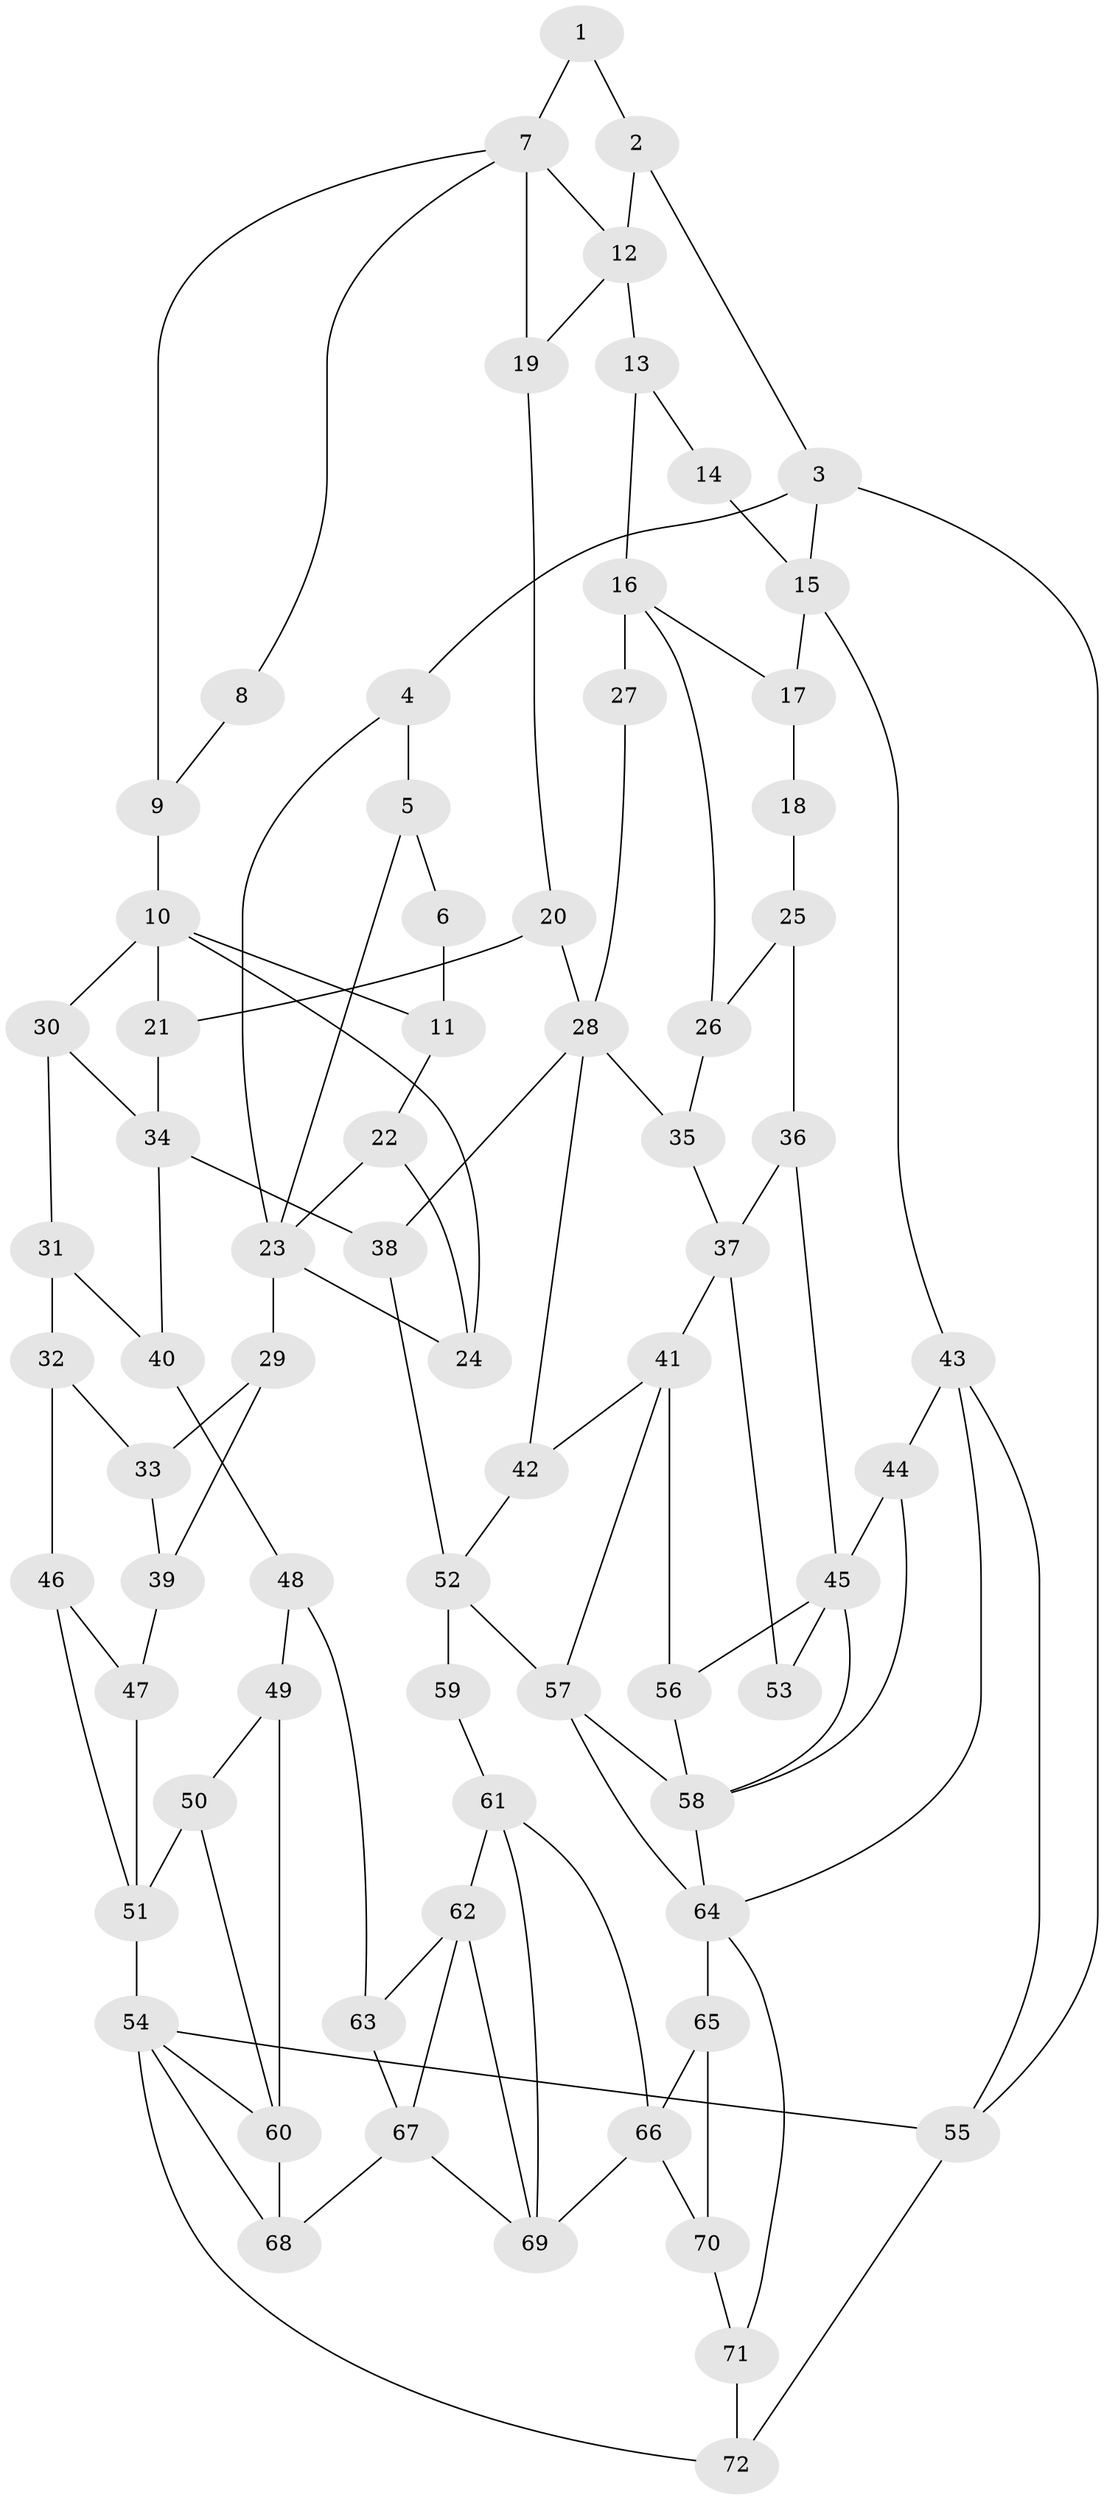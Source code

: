 // original degree distribution, {3: 0.013888888888888888, 4: 0.2777777777777778, 6: 0.2638888888888889, 5: 0.4444444444444444}
// Generated by graph-tools (version 1.1) at 2025/38/03/09/25 02:38:51]
// undirected, 72 vertices, 121 edges
graph export_dot {
graph [start="1"]
  node [color=gray90,style=filled];
  1;
  2;
  3;
  4;
  5;
  6;
  7;
  8;
  9;
  10;
  11;
  12;
  13;
  14;
  15;
  16;
  17;
  18;
  19;
  20;
  21;
  22;
  23;
  24;
  25;
  26;
  27;
  28;
  29;
  30;
  31;
  32;
  33;
  34;
  35;
  36;
  37;
  38;
  39;
  40;
  41;
  42;
  43;
  44;
  45;
  46;
  47;
  48;
  49;
  50;
  51;
  52;
  53;
  54;
  55;
  56;
  57;
  58;
  59;
  60;
  61;
  62;
  63;
  64;
  65;
  66;
  67;
  68;
  69;
  70;
  71;
  72;
  1 -- 2 [weight=1.0];
  1 -- 7 [weight=1.0];
  2 -- 3 [weight=1.0];
  2 -- 12 [weight=1.0];
  3 -- 4 [weight=1.0];
  3 -- 15 [weight=1.0];
  3 -- 55 [weight=1.0];
  4 -- 5 [weight=1.0];
  4 -- 23 [weight=1.0];
  5 -- 6 [weight=1.0];
  5 -- 23 [weight=1.0];
  6 -- 11 [weight=1.0];
  7 -- 8 [weight=1.0];
  7 -- 9 [weight=1.0];
  7 -- 12 [weight=2.0];
  7 -- 19 [weight=1.0];
  8 -- 9 [weight=2.0];
  9 -- 10 [weight=2.0];
  10 -- 11 [weight=1.0];
  10 -- 21 [weight=1.0];
  10 -- 24 [weight=1.0];
  10 -- 30 [weight=1.0];
  11 -- 22 [weight=1.0];
  12 -- 13 [weight=2.0];
  12 -- 19 [weight=1.0];
  13 -- 14 [weight=2.0];
  13 -- 16 [weight=2.0];
  14 -- 15 [weight=1.0];
  15 -- 17 [weight=1.0];
  15 -- 43 [weight=1.0];
  16 -- 17 [weight=1.0];
  16 -- 26 [weight=1.0];
  16 -- 27 [weight=2.0];
  17 -- 18 [weight=4.0];
  18 -- 25 [weight=2.0];
  19 -- 20 [weight=1.0];
  20 -- 21 [weight=1.0];
  20 -- 28 [weight=1.0];
  21 -- 34 [weight=2.0];
  22 -- 23 [weight=1.0];
  22 -- 24 [weight=1.0];
  23 -- 24 [weight=1.0];
  23 -- 29 [weight=2.0];
  25 -- 26 [weight=1.0];
  25 -- 36 [weight=2.0];
  26 -- 35 [weight=1.0];
  27 -- 28 [weight=1.0];
  28 -- 35 [weight=1.0];
  28 -- 38 [weight=1.0];
  28 -- 42 [weight=1.0];
  29 -- 33 [weight=1.0];
  29 -- 39 [weight=1.0];
  30 -- 31 [weight=1.0];
  30 -- 34 [weight=1.0];
  31 -- 32 [weight=1.0];
  31 -- 40 [weight=1.0];
  32 -- 33 [weight=1.0];
  32 -- 46 [weight=1.0];
  33 -- 39 [weight=1.0];
  34 -- 38 [weight=2.0];
  34 -- 40 [weight=1.0];
  35 -- 37 [weight=1.0];
  36 -- 37 [weight=2.0];
  36 -- 45 [weight=1.0];
  37 -- 41 [weight=1.0];
  37 -- 53 [weight=2.0];
  38 -- 52 [weight=2.0];
  39 -- 47 [weight=1.0];
  40 -- 48 [weight=1.0];
  41 -- 42 [weight=1.0];
  41 -- 56 [weight=1.0];
  41 -- 57 [weight=1.0];
  42 -- 52 [weight=1.0];
  43 -- 44 [weight=1.0];
  43 -- 55 [weight=1.0];
  43 -- 64 [weight=1.0];
  44 -- 45 [weight=1.0];
  44 -- 58 [weight=1.0];
  45 -- 53 [weight=1.0];
  45 -- 56 [weight=1.0];
  45 -- 58 [weight=1.0];
  46 -- 47 [weight=1.0];
  46 -- 51 [weight=1.0];
  47 -- 51 [weight=1.0];
  48 -- 49 [weight=1.0];
  48 -- 63 [weight=1.0];
  49 -- 50 [weight=1.0];
  49 -- 60 [weight=1.0];
  50 -- 51 [weight=3.0];
  50 -- 60 [weight=2.0];
  51 -- 54 [weight=1.0];
  52 -- 57 [weight=1.0];
  52 -- 59 [weight=2.0];
  54 -- 55 [weight=1.0];
  54 -- 60 [weight=1.0];
  54 -- 68 [weight=1.0];
  54 -- 72 [weight=1.0];
  55 -- 72 [weight=1.0];
  56 -- 58 [weight=2.0];
  57 -- 58 [weight=1.0];
  57 -- 64 [weight=1.0];
  58 -- 64 [weight=1.0];
  59 -- 61 [weight=1.0];
  60 -- 68 [weight=2.0];
  61 -- 62 [weight=1.0];
  61 -- 66 [weight=1.0];
  61 -- 69 [weight=1.0];
  62 -- 63 [weight=1.0];
  62 -- 67 [weight=2.0];
  62 -- 69 [weight=2.0];
  63 -- 67 [weight=1.0];
  64 -- 65 [weight=1.0];
  64 -- 71 [weight=1.0];
  65 -- 66 [weight=1.0];
  65 -- 70 [weight=1.0];
  66 -- 69 [weight=2.0];
  66 -- 70 [weight=1.0];
  67 -- 68 [weight=2.0];
  67 -- 69 [weight=1.0];
  70 -- 71 [weight=1.0];
  71 -- 72 [weight=1.0];
}
